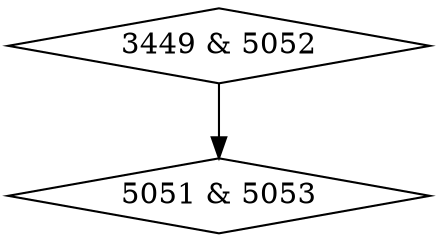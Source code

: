 digraph {
0 [label = "3449 & 5052", shape = diamond];
1 [label = "5051 & 5053", shape = diamond];
0->1;
}
